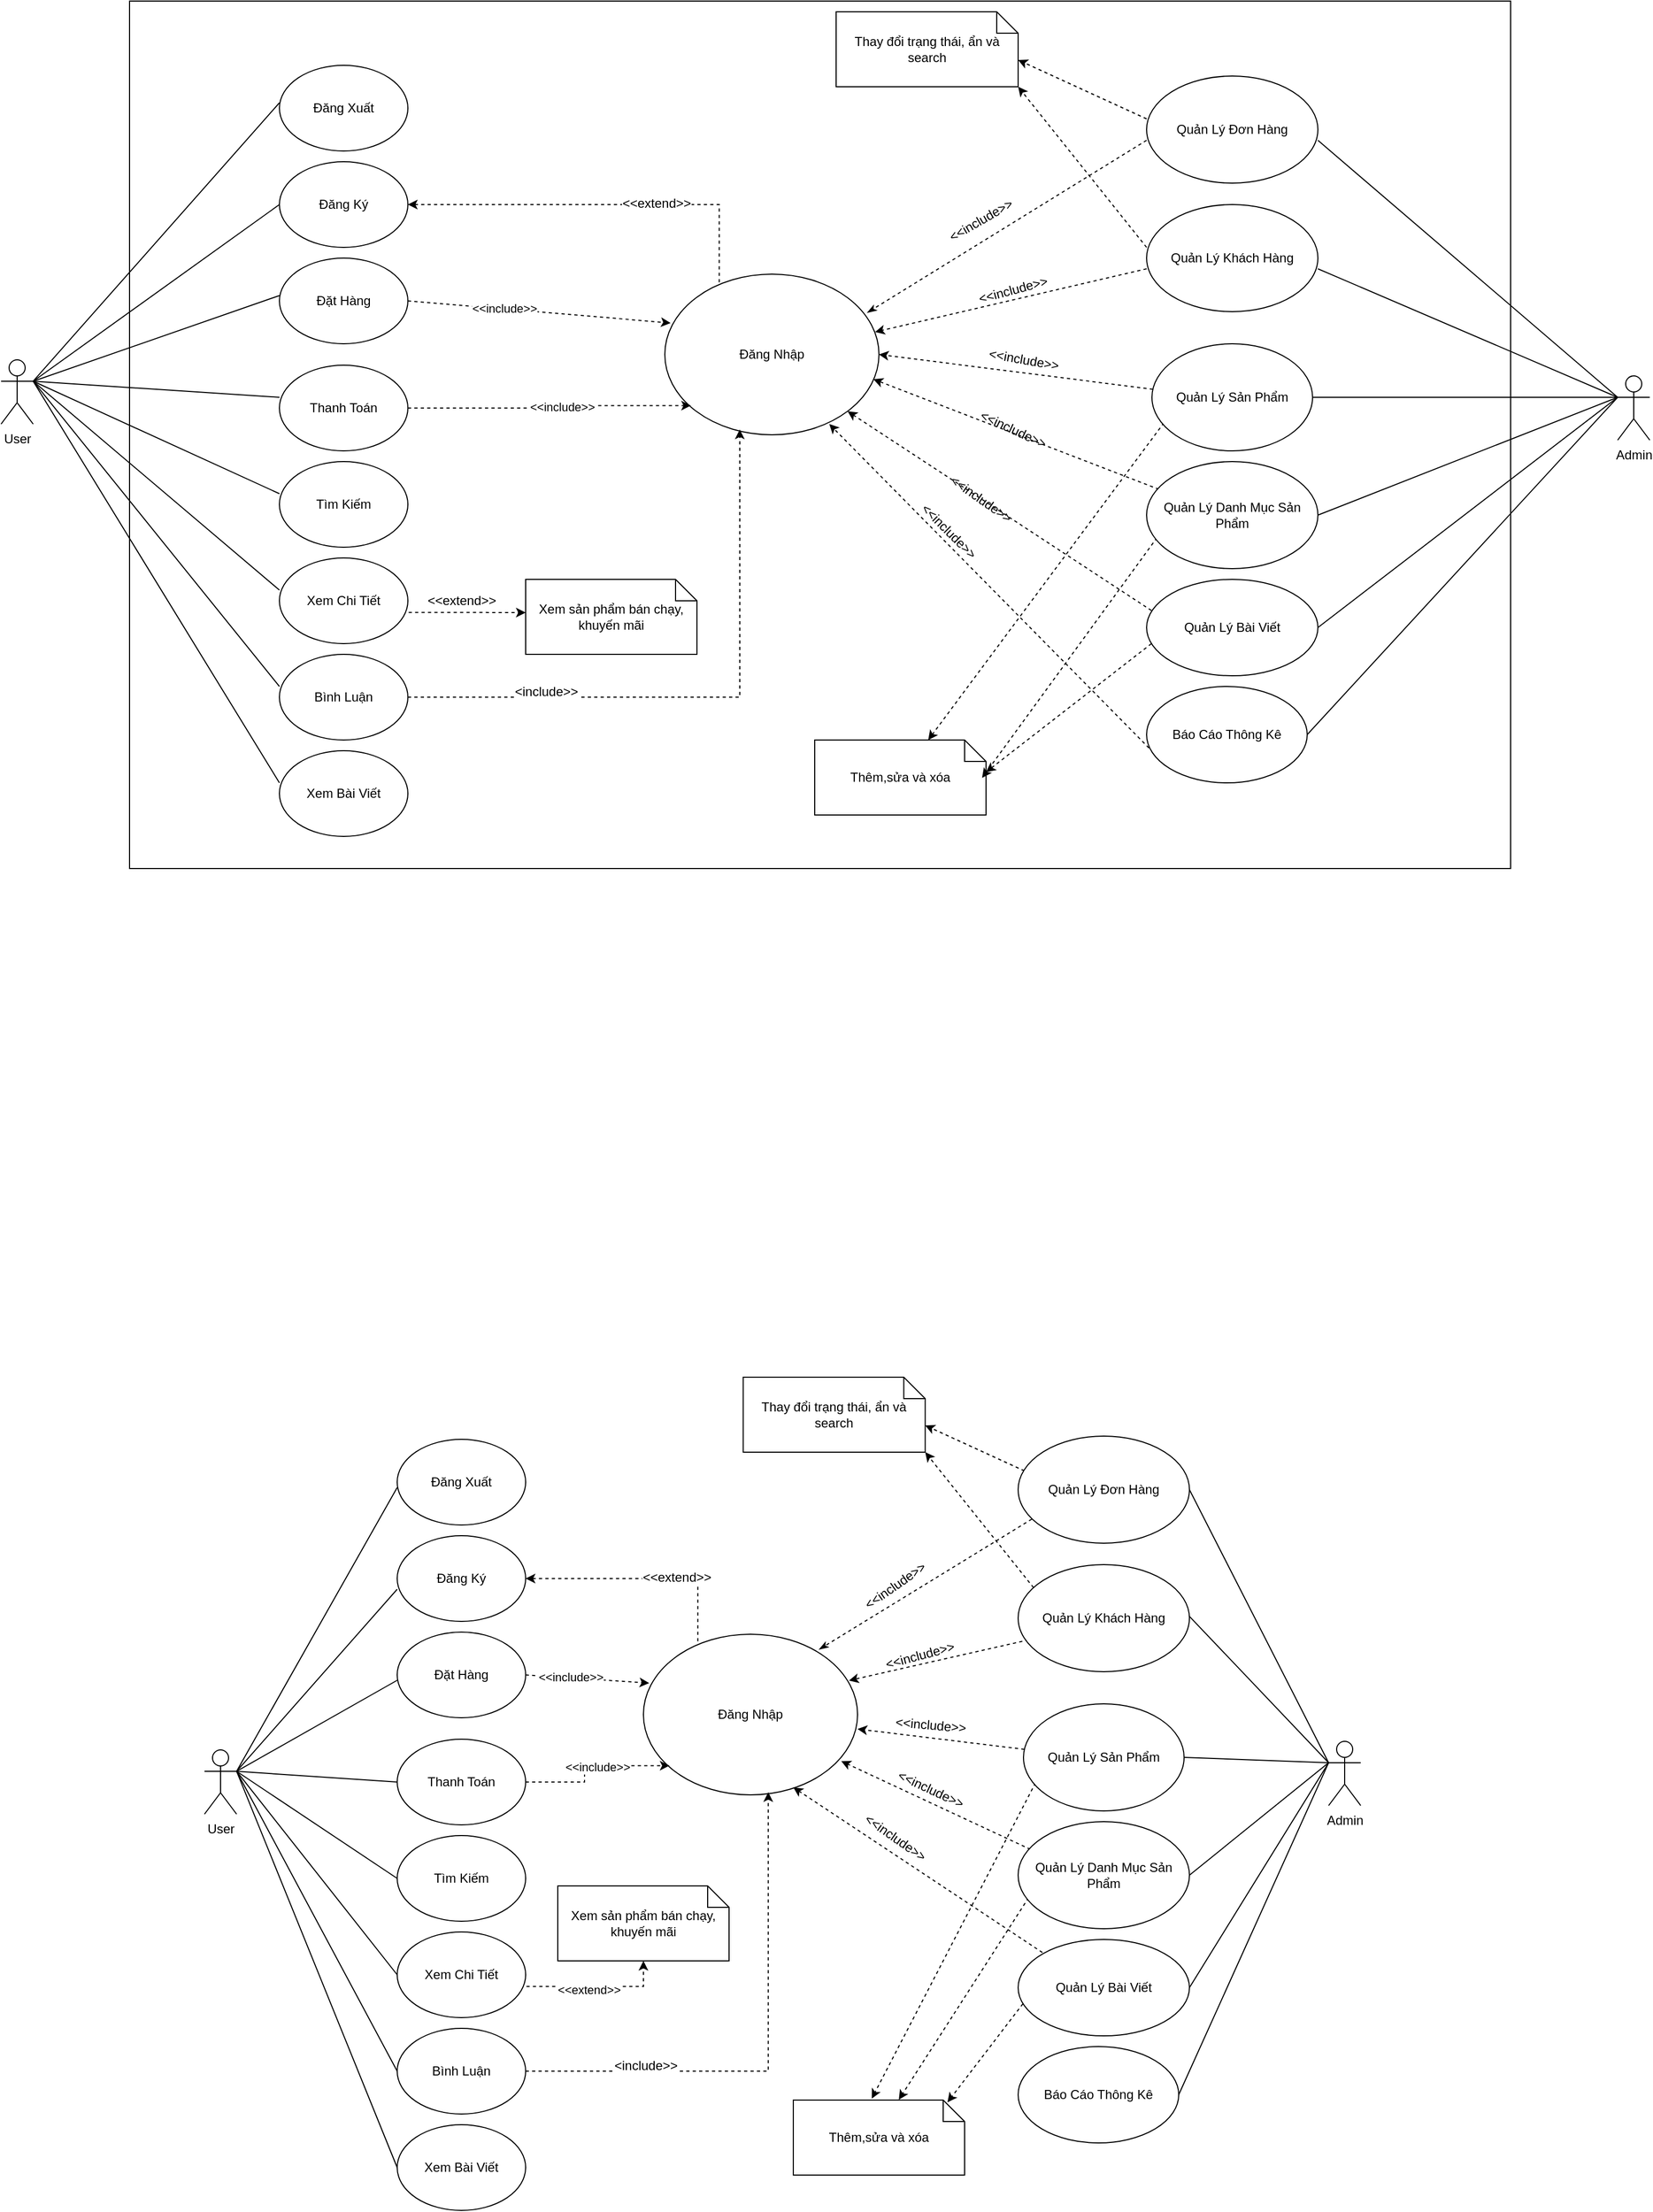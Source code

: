 <mxfile version="25.0.3">
  <diagram name="Page-1" id="x4a_CrOOiANk78A3KvGd">
    <mxGraphModel dx="740" dy="363" grid="1" gridSize="10" guides="1" tooltips="1" connect="1" arrows="1" fold="1" page="1" pageScale="1" pageWidth="3300" pageHeight="4681" math="0" shadow="0">
      <root>
        <mxCell id="0" />
        <mxCell id="1" parent="0" />
        <mxCell id="pyRZXPUVbA9_702f5Y_X-11" style="rounded=0;orthogonalLoop=1;jettySize=auto;html=1;exitX=1;exitY=0.333;exitDx=0;exitDy=0;exitPerimeter=0;fontFamily=Helvetica;fontSize=12;fontColor=default;entryX=0;entryY=0.5;entryDx=0;entryDy=0;endArrow=none;endFill=0;" parent="1" source="Nud_BQLuELYe_r3ZkEnG-1" edge="1">
          <mxGeometry relative="1" as="geometry">
            <mxPoint x="1120" y="220" as="targetPoint" />
          </mxGeometry>
        </mxCell>
        <mxCell id="pyRZXPUVbA9_702f5Y_X-12" style="rounded=0;orthogonalLoop=1;jettySize=auto;html=1;exitX=1;exitY=0.333;exitDx=0;exitDy=0;exitPerimeter=0;fontFamily=Helvetica;fontSize=12;fontColor=default;entryX=0;entryY=0.5;entryDx=0;entryDy=0;endArrow=none;endFill=0;" parent="1" source="Nud_BQLuELYe_r3ZkEnG-1" edge="1">
          <mxGeometry relative="1" as="geometry">
            <mxPoint x="1120.0" y="125" as="targetPoint" />
          </mxGeometry>
        </mxCell>
        <mxCell id="pyRZXPUVbA9_702f5Y_X-20" style="rounded=0;orthogonalLoop=1;jettySize=auto;html=1;exitX=1;exitY=0.333;exitDx=0;exitDy=0;exitPerimeter=0;fontFamily=Helvetica;fontSize=12;fontColor=default;entryX=0;entryY=0.5;entryDx=0;entryDy=0;endArrow=none;endFill=0;" parent="1" source="Nud_BQLuELYe_r3ZkEnG-1" edge="1">
          <mxGeometry relative="1" as="geometry">
            <mxPoint x="1120.0" y="670" as="targetPoint" />
          </mxGeometry>
        </mxCell>
        <mxCell id="Nud_BQLuELYe_r3ZkEnG-1" value="User" style="shape=umlActor;verticalLabelPosition=bottom;verticalAlign=top;html=1;outlineConnect=0;" parent="1" vertex="1">
          <mxGeometry x="860" y="365" width="30" height="60" as="geometry" />
        </mxCell>
        <mxCell id="OdKkpMeZ7IpjYvgaHoXA-8" style="rounded=0;orthogonalLoop=1;jettySize=auto;html=1;exitX=0;exitY=0.333;exitDx=0;exitDy=0;exitPerimeter=0;entryX=1;entryY=0.5;entryDx=0;entryDy=0;endArrow=none;endFill=0;" parent="1" source="Nud_BQLuELYe_r3ZkEnG-3" edge="1">
          <mxGeometry relative="1" as="geometry">
            <mxPoint x="2090" y="160" as="targetPoint" />
          </mxGeometry>
        </mxCell>
        <mxCell id="OdKkpMeZ7IpjYvgaHoXA-9" style="rounded=0;orthogonalLoop=1;jettySize=auto;html=1;exitX=0;exitY=0.333;exitDx=0;exitDy=0;exitPerimeter=0;entryX=1;entryY=0.5;entryDx=0;entryDy=0;endArrow=none;endFill=0;" parent="1" source="Nud_BQLuELYe_r3ZkEnG-3" edge="1">
          <mxGeometry relative="1" as="geometry">
            <mxPoint x="2090" y="280.0" as="targetPoint" />
          </mxGeometry>
        </mxCell>
        <mxCell id="OdKkpMeZ7IpjYvgaHoXA-10" style="rounded=0;orthogonalLoop=1;jettySize=auto;html=1;exitX=0;exitY=0.333;exitDx=0;exitDy=0;exitPerimeter=0;endArrow=none;endFill=0;entryX=1;entryY=0.5;entryDx=0;entryDy=0;" parent="1" source="Nud_BQLuELYe_r3ZkEnG-3" target="EuURe4UWY_9U8k-Uneeb-14" edge="1">
          <mxGeometry relative="1" as="geometry">
            <mxPoint x="2090" y="400.0" as="targetPoint" />
          </mxGeometry>
        </mxCell>
        <mxCell id="OdKkpMeZ7IpjYvgaHoXA-11" style="rounded=0;orthogonalLoop=1;jettySize=auto;html=1;entryX=1;entryY=0.5;entryDx=0;entryDy=0;endArrow=none;endFill=0;" parent="1" target="EuURe4UWY_9U8k-Uneeb-15" edge="1">
          <mxGeometry relative="1" as="geometry">
            <mxPoint x="2370" y="400" as="sourcePoint" />
            <mxPoint x="2090" y="520.0" as="targetPoint" />
          </mxGeometry>
        </mxCell>
        <mxCell id="OdKkpMeZ7IpjYvgaHoXA-12" style="rounded=0;orthogonalLoop=1;jettySize=auto;html=1;exitX=0;exitY=0.333;exitDx=0;exitDy=0;exitPerimeter=0;entryX=1;entryY=0.5;entryDx=0;entryDy=0;endArrow=none;endFill=0;" parent="1" source="Nud_BQLuELYe_r3ZkEnG-3" target="EuURe4UWY_9U8k-Uneeb-16" edge="1">
          <mxGeometry relative="1" as="geometry">
            <mxPoint x="2090" y="640" as="targetPoint" />
          </mxGeometry>
        </mxCell>
        <mxCell id="qhDxRso9LNAH2FtVtD3s-2" style="rounded=0;orthogonalLoop=1;jettySize=auto;html=1;exitX=0;exitY=0.333;exitDx=0;exitDy=0;exitPerimeter=0;entryX=1;entryY=0.5;entryDx=0;entryDy=0;endArrow=none;endFill=0;" parent="1" source="Nud_BQLuELYe_r3ZkEnG-3" target="EuURe4UWY_9U8k-Uneeb-17" edge="1">
          <mxGeometry relative="1" as="geometry">
            <mxPoint x="2090" y="760" as="targetPoint" />
          </mxGeometry>
        </mxCell>
        <mxCell id="Nud_BQLuELYe_r3ZkEnG-3" value="Admin" style="shape=umlActor;verticalLabelPosition=bottom;verticalAlign=top;html=1;outlineConnect=0;" parent="1" vertex="1">
          <mxGeometry x="2370" y="380" width="30" height="60" as="geometry" />
        </mxCell>
        <mxCell id="hHHpHos3qXQZ88BaUu0H-11" value="" style="endArrow=none;html=1;rounded=0;entryX=0;entryY=0.5;entryDx=0;entryDy=0;" parent="1" edge="1">
          <mxGeometry width="50" height="50" relative="1" as="geometry">
            <mxPoint x="890" y="385" as="sourcePoint" />
            <mxPoint x="1120" y="305" as="targetPoint" />
          </mxGeometry>
        </mxCell>
        <mxCell id="hHHpHos3qXQZ88BaUu0H-12" value="" style="endArrow=none;html=1;rounded=0;entryX=0;entryY=0.5;entryDx=0;entryDy=0;" parent="1" edge="1">
          <mxGeometry width="50" height="50" relative="1" as="geometry">
            <mxPoint x="890" y="385" as="sourcePoint" />
            <mxPoint x="1120" y="400" as="targetPoint" />
          </mxGeometry>
        </mxCell>
        <mxCell id="hHHpHos3qXQZ88BaUu0H-13" value="" style="endArrow=none;html=1;rounded=0;entryX=0;entryY=0.5;entryDx=0;entryDy=0;" parent="1" edge="1">
          <mxGeometry width="50" height="50" relative="1" as="geometry">
            <mxPoint x="890" y="385" as="sourcePoint" />
            <mxPoint x="1120.0" y="490" as="targetPoint" />
          </mxGeometry>
        </mxCell>
        <mxCell id="hHHpHos3qXQZ88BaUu0H-14" value="" style="endArrow=none;html=1;rounded=0;entryX=0;entryY=0.5;entryDx=0;entryDy=0;exitX=1;exitY=0.333;exitDx=0;exitDy=0;exitPerimeter=0;" parent="1" source="Nud_BQLuELYe_r3ZkEnG-1" edge="1">
          <mxGeometry width="50" height="50" relative="1" as="geometry">
            <mxPoint x="890" y="405" as="sourcePoint" />
            <mxPoint x="1120.0" y="580" as="targetPoint" />
          </mxGeometry>
        </mxCell>
        <mxCell id="hHHpHos3qXQZ88BaUu0H-34" value="Đăng Nhập" style="ellipse;whiteSpace=wrap;html=1;" parent="1" vertex="1">
          <mxGeometry x="1480" y="285" width="200" height="150" as="geometry" />
        </mxCell>
        <mxCell id="OdKkpMeZ7IpjYvgaHoXA-18" style="rounded=0;orthogonalLoop=1;jettySize=auto;html=1;exitX=0;exitY=0.5;exitDx=0;exitDy=0;entryX=0.945;entryY=0.24;entryDx=0;entryDy=0;dashed=1;endArrow=classicThin;endFill=1;entryPerimeter=0;" parent="1" target="hHHpHos3qXQZ88BaUu0H-34" edge="1">
          <mxGeometry relative="1" as="geometry">
            <mxPoint x="1930" y="160" as="sourcePoint" />
          </mxGeometry>
        </mxCell>
        <mxCell id="OdKkpMeZ7IpjYvgaHoXA-16" style="rounded=0;orthogonalLoop=1;jettySize=auto;html=1;exitX=0;exitY=0.25;exitDx=0;exitDy=0;dashed=1;endArrow=classic;endFill=1;entryX=1;entryY=1;entryDx=0;entryDy=0;entryPerimeter=0;" parent="1" target="OdKkpMeZ7IpjYvgaHoXA-13" edge="1">
          <mxGeometry relative="1" as="geometry">
            <mxPoint x="1750" y="110" as="targetPoint" />
            <mxPoint x="1930" y="260.0" as="sourcePoint" />
          </mxGeometry>
        </mxCell>
        <mxCell id="OdKkpMeZ7IpjYvgaHoXA-20" style="rounded=0;orthogonalLoop=1;jettySize=auto;html=1;exitX=0.006;exitY=0.425;exitDx=0;exitDy=0;endArrow=classic;endFill=1;dashed=1;entryX=1;entryY=0.5;entryDx=0;entryDy=0;exitPerimeter=0;" parent="1" source="EuURe4UWY_9U8k-Uneeb-14" target="hHHpHos3qXQZ88BaUu0H-34" edge="1">
          <mxGeometry relative="1" as="geometry">
            <mxPoint x="1930" y="400.0" as="sourcePoint" />
          </mxGeometry>
        </mxCell>
        <mxCell id="EuURe4UWY_9U8k-Uneeb-4" style="rounded=0;orthogonalLoop=1;jettySize=auto;html=1;exitX=0.075;exitY=0.737;exitDx=0;exitDy=0;dashed=1;exitPerimeter=0;" parent="1" source="EuURe4UWY_9U8k-Uneeb-14" target="OdKkpMeZ7IpjYvgaHoXA-14" edge="1">
          <mxGeometry relative="1" as="geometry">
            <mxPoint x="1930" y="440.0" as="sourcePoint" />
          </mxGeometry>
        </mxCell>
        <mxCell id="OdKkpMeZ7IpjYvgaHoXA-23" style="rounded=0;orthogonalLoop=1;jettySize=auto;html=1;exitX=0.028;exitY=0.323;exitDx=0;exitDy=0;entryX=1;entryY=1;entryDx=0;entryDy=0;dashed=1;endArrow=classic;endFill=1;exitPerimeter=0;" parent="1" source="EuURe4UWY_9U8k-Uneeb-16" target="hHHpHos3qXQZ88BaUu0H-34" edge="1">
          <mxGeometry relative="1" as="geometry">
            <mxPoint x="1930" y="620.0" as="sourcePoint" />
          </mxGeometry>
        </mxCell>
        <mxCell id="OdKkpMeZ7IpjYvgaHoXA-13" value="&lt;font style=&quot;font-size: 12px;&quot;&gt;Thay đổi trạng thái, ẩn và search&lt;/font&gt;" style="shape=note;size=20;whiteSpace=wrap;html=1;" parent="1" vertex="1">
          <mxGeometry x="1640" y="40" width="170" height="70" as="geometry" />
        </mxCell>
        <mxCell id="OdKkpMeZ7IpjYvgaHoXA-14" value="&lt;font style=&quot;font-size: 12px;&quot;&gt;Thêm,sửa và xóa&lt;/font&gt;" style="shape=note;size=20;whiteSpace=wrap;html=1;" parent="1" vertex="1">
          <mxGeometry x="1620" y="720" width="160" height="70" as="geometry" />
        </mxCell>
        <mxCell id="OdKkpMeZ7IpjYvgaHoXA-15" style="rounded=0;orthogonalLoop=1;jettySize=auto;html=1;exitX=0;exitY=0.25;exitDx=0;exitDy=0;entryX=0;entryY=0;entryDx=170;entryDy=45;entryPerimeter=0;endArrow=classic;endFill=1;dashed=1;" parent="1" target="OdKkpMeZ7IpjYvgaHoXA-13" edge="1">
          <mxGeometry relative="1" as="geometry">
            <mxPoint x="1930" y="140" as="sourcePoint" />
          </mxGeometry>
        </mxCell>
        <mxCell id="OdKkpMeZ7IpjYvgaHoXA-19" style="rounded=0;orthogonalLoop=1;jettySize=auto;html=1;exitX=0;exitY=0.5;exitDx=0;exitDy=0;entryX=0.982;entryY=0.36;entryDx=0;entryDy=0;entryPerimeter=0;endArrow=classic;endFill=1;dashed=1;" parent="1" target="hHHpHos3qXQZ88BaUu0H-34" edge="1">
          <mxGeometry relative="1" as="geometry">
            <mxPoint x="1930" y="280.0" as="sourcePoint" />
          </mxGeometry>
        </mxCell>
        <mxCell id="OdKkpMeZ7IpjYvgaHoXA-21" style="rounded=0;orthogonalLoop=1;jettySize=auto;html=1;exitX=0.028;exitY=0.667;exitDx=0;exitDy=0;endArrow=classic;endFill=1;dashed=1;exitPerimeter=0;" parent="1" source="EuURe4UWY_9U8k-Uneeb-16" edge="1">
          <mxGeometry relative="1" as="geometry">
            <mxPoint x="1780" y="750" as="targetPoint" />
            <mxPoint x="1930" y="660" as="sourcePoint" />
          </mxGeometry>
        </mxCell>
        <mxCell id="OdKkpMeZ7IpjYvgaHoXA-22" style="rounded=0;orthogonalLoop=1;jettySize=auto;html=1;exitX=0.061;exitY=0.71;exitDx=0;exitDy=0;entryX=0.977;entryY=0.506;entryDx=0;entryDy=0;entryPerimeter=0;endArrow=classic;endFill=1;dashed=1;exitPerimeter=0;" parent="1" source="EuURe4UWY_9U8k-Uneeb-15" target="OdKkpMeZ7IpjYvgaHoXA-14" edge="1">
          <mxGeometry relative="1" as="geometry">
            <mxPoint x="1930" y="540.0" as="sourcePoint" />
          </mxGeometry>
        </mxCell>
        <mxCell id="OdKkpMeZ7IpjYvgaHoXA-24" style="rounded=0;orthogonalLoop=1;jettySize=auto;html=1;exitX=0.072;exitY=0.259;exitDx=0;exitDy=0;entryX=0.974;entryY=0.654;entryDx=0;entryDy=0;entryPerimeter=0;dashed=1;endArrow=classic;endFill=1;exitPerimeter=0;" parent="1" source="EuURe4UWY_9U8k-Uneeb-15" target="hHHpHos3qXQZ88BaUu0H-34" edge="1">
          <mxGeometry relative="1" as="geometry">
            <mxPoint x="1930" y="500.0" as="sourcePoint" />
          </mxGeometry>
        </mxCell>
        <mxCell id="OdKkpMeZ7IpjYvgaHoXA-25" value="&amp;lt;&amp;lt;include&amp;gt;&amp;gt;" style="text;html=1;align=center;verticalAlign=middle;resizable=0;points=[];autosize=1;strokeColor=none;fillColor=none;rotation=-30;" parent="1" vertex="1">
          <mxGeometry x="1730" y="220" width="90" height="30" as="geometry" />
        </mxCell>
        <mxCell id="OdKkpMeZ7IpjYvgaHoXA-26" value="&amp;lt;&amp;lt;include&amp;gt;&amp;gt;" style="text;html=1;align=center;verticalAlign=middle;resizable=0;points=[];autosize=1;strokeColor=none;fillColor=none;rotation=-15;" parent="1" vertex="1">
          <mxGeometry x="1760" y="285" width="90" height="30" as="geometry" />
        </mxCell>
        <mxCell id="OdKkpMeZ7IpjYvgaHoXA-27" value="&amp;lt;&amp;lt;include&amp;gt;&amp;gt;" style="text;html=1;align=center;verticalAlign=middle;resizable=0;points=[];autosize=1;strokeColor=none;fillColor=none;rotation=10;" parent="1" vertex="1">
          <mxGeometry x="1770" y="350" width="90" height="30" as="geometry" />
        </mxCell>
        <mxCell id="OdKkpMeZ7IpjYvgaHoXA-28" value="&amp;lt;&amp;lt;include&amp;gt;&amp;gt;" style="text;html=1;align=center;verticalAlign=middle;resizable=0;points=[];autosize=1;strokeColor=none;fillColor=none;rotation=25;" parent="1" vertex="1">
          <mxGeometry x="1760" y="415" width="90" height="30" as="geometry" />
        </mxCell>
        <mxCell id="OdKkpMeZ7IpjYvgaHoXA-29" value="&amp;lt;&amp;lt;include&amp;gt;&amp;gt;" style="text;html=1;align=center;verticalAlign=middle;resizable=0;points=[];autosize=1;strokeColor=none;fillColor=none;rotation=45;" parent="1" vertex="1">
          <mxGeometry x="1700" y="510" width="90" height="30" as="geometry" />
        </mxCell>
        <mxCell id="qhDxRso9LNAH2FtVtD3s-3" style="rounded=0;orthogonalLoop=1;jettySize=auto;html=1;exitX=0.015;exitY=0.639;exitDx=0;exitDy=0;entryX=0.768;entryY=0.933;entryDx=0;entryDy=0;entryPerimeter=0;endArrow=classic;endFill=1;dashed=1;exitPerimeter=0;" parent="1" source="EuURe4UWY_9U8k-Uneeb-17" target="hHHpHos3qXQZ88BaUu0H-34" edge="1">
          <mxGeometry relative="1" as="geometry">
            <mxPoint x="1930" y="740" as="sourcePoint" />
          </mxGeometry>
        </mxCell>
        <mxCell id="qhDxRso9LNAH2FtVtD3s-4" value="&amp;lt;&amp;lt;include&amp;gt;&amp;gt;" style="text;html=1;align=center;verticalAlign=middle;resizable=0;points=[];autosize=1;strokeColor=none;fillColor=none;rotation=35;" parent="1" vertex="1">
          <mxGeometry x="1730" y="480" width="90" height="30" as="geometry" />
        </mxCell>
        <mxCell id="pyRZXPUVbA9_702f5Y_X-13" value="Xem sản phẩm bán chạy, khuyến mãi" style="shape=note;size=20;whiteSpace=wrap;html=1;" parent="1" vertex="1">
          <mxGeometry x="1350" y="570" width="160" height="70" as="geometry" />
        </mxCell>
        <mxCell id="pyRZXPUVbA9_702f5Y_X-14" style="edgeStyle=orthogonalEdgeStyle;rounded=0;orthogonalLoop=1;jettySize=auto;html=1;fontFamily=Helvetica;fontSize=12;fontColor=default;dashed=1;exitX=1.006;exitY=0.636;exitDx=0;exitDy=0;exitPerimeter=0;" parent="1" source="EuURe4UWY_9U8k-Uneeb-9" edge="1">
          <mxGeometry relative="1" as="geometry">
            <mxPoint x="1250" y="600" as="sourcePoint" />
            <mxPoint x="1350" y="601" as="targetPoint" />
          </mxGeometry>
        </mxCell>
        <mxCell id="pyRZXPUVbA9_702f5Y_X-34" value="&amp;lt;&amp;lt;extend&amp;gt;&amp;gt;" style="edgeLabel;html=1;align=center;verticalAlign=middle;resizable=0;points=[];rounded=1;shadow=0;strokeColor=default;fontFamily=Helvetica;fontSize=12;fontColor=default;fillColor=none;" parent="pyRZXPUVbA9_702f5Y_X-14" vertex="1" connectable="0">
          <mxGeometry x="-0.142" y="2" relative="1" as="geometry">
            <mxPoint x="2" y="-9" as="offset" />
          </mxGeometry>
        </mxCell>
        <mxCell id="pyRZXPUVbA9_702f5Y_X-17" style="edgeStyle=orthogonalEdgeStyle;rounded=0;orthogonalLoop=1;jettySize=auto;html=1;exitX=1;exitY=0.5;exitDx=0;exitDy=0;entryX=0.254;entryY=0.064;entryDx=0;entryDy=0;entryPerimeter=0;fontFamily=Helvetica;fontSize=12;fontColor=default;dashed=1;endArrow=none;endFill=0;startArrow=classic;startFill=1;" parent="1" source="EuURe4UWY_9U8k-Uneeb-1" target="hHHpHos3qXQZ88BaUu0H-34" edge="1">
          <mxGeometry relative="1" as="geometry">
            <mxPoint x="1010.0" y="235" as="sourcePoint" />
          </mxGeometry>
        </mxCell>
        <mxCell id="pyRZXPUVbA9_702f5Y_X-35" value="&amp;lt;&amp;lt;extend&amp;gt;&amp;gt;" style="edgeLabel;html=1;align=center;verticalAlign=middle;resizable=0;points=[];rounded=1;shadow=0;strokeColor=default;fontFamily=Helvetica;fontSize=12;fontColor=default;fillColor=none;" parent="pyRZXPUVbA9_702f5Y_X-17" vertex="1" connectable="0">
          <mxGeometry x="0.27" y="1" relative="1" as="geometry">
            <mxPoint as="offset" />
          </mxGeometry>
        </mxCell>
        <mxCell id="pyRZXPUVbA9_702f5Y_X-21" style="edgeStyle=orthogonalEdgeStyle;rounded=0;orthogonalLoop=1;jettySize=auto;html=1;exitX=1;exitY=0.5;exitDx=0;exitDy=0;entryX=0.35;entryY=0.967;entryDx=0;entryDy=0;entryPerimeter=0;fontFamily=Helvetica;fontSize=12;fontColor=default;dashed=1;" parent="1" source="EuURe4UWY_9U8k-Uneeb-10" target="hHHpHos3qXQZ88BaUu0H-34" edge="1">
          <mxGeometry relative="1" as="geometry">
            <mxPoint x="1010.0" y="780" as="sourcePoint" />
          </mxGeometry>
        </mxCell>
        <mxCell id="pyRZXPUVbA9_702f5Y_X-32" value="&amp;lt;include&amp;gt;&amp;gt;" style="edgeLabel;html=1;align=center;verticalAlign=middle;resizable=0;points=[];rounded=1;shadow=0;strokeColor=default;fontFamily=Helvetica;fontSize=12;fontColor=default;fillColor=none;" parent="pyRZXPUVbA9_702f5Y_X-21" vertex="1" connectable="0">
          <mxGeometry x="-0.541" y="5" relative="1" as="geometry">
            <mxPoint as="offset" />
          </mxGeometry>
        </mxCell>
        <mxCell id="pyRZXPUVbA9_702f5Y_X-24" style="rounded=0;orthogonalLoop=1;jettySize=auto;html=1;exitX=0;exitY=0.5;exitDx=0;exitDy=0;fontFamily=Helvetica;fontSize=12;fontColor=default;entryX=1;entryY=0.333;entryDx=0;entryDy=0;entryPerimeter=0;endArrow=none;endFill=0;" parent="1" target="Nud_BQLuELYe_r3ZkEnG-1" edge="1">
          <mxGeometry relative="1" as="geometry">
            <mxPoint x="850" y="450" as="targetPoint" />
            <mxPoint x="1120.0" y="760" as="sourcePoint" />
          </mxGeometry>
        </mxCell>
        <mxCell id="EuURe4UWY_9U8k-Uneeb-1" value="Đăng Ký" style="ellipse;whiteSpace=wrap;html=1;" parent="1" vertex="1">
          <mxGeometry x="1120" y="180" width="120" height="80" as="geometry" />
        </mxCell>
        <mxCell id="EuURe4UWY_9U8k-Uneeb-2" value="Đăng Xuất" style="ellipse;whiteSpace=wrap;html=1;" parent="1" vertex="1">
          <mxGeometry x="1120" y="90" width="120" height="80" as="geometry" />
        </mxCell>
        <mxCell id="EuURe4UWY_9U8k-Uneeb-3" value="Đặt Hàng" style="ellipse;whiteSpace=wrap;html=1;" parent="1" vertex="1">
          <mxGeometry x="1120" y="270" width="120" height="80" as="geometry" />
        </mxCell>
        <mxCell id="EuURe4UWY_9U8k-Uneeb-6" style="edgeStyle=orthogonalEdgeStyle;rounded=0;orthogonalLoop=1;jettySize=auto;html=1;exitX=1;exitY=0.5;exitDx=0;exitDy=0;entryX=0.122;entryY=0.818;entryDx=0;entryDy=0;dashed=1;entryPerimeter=0;" parent="1" source="EuURe4UWY_9U8k-Uneeb-5" target="hHHpHos3qXQZ88BaUu0H-34" edge="1">
          <mxGeometry relative="1" as="geometry" />
        </mxCell>
        <mxCell id="EuURe4UWY_9U8k-Uneeb-7" value="&amp;lt;&amp;lt;include&amp;gt;&amp;gt;" style="edgeLabel;html=1;align=center;verticalAlign=middle;resizable=0;points=[];" parent="EuURe4UWY_9U8k-Uneeb-6" vertex="1" connectable="0">
          <mxGeometry x="0.098" y="-1" relative="1" as="geometry">
            <mxPoint as="offset" />
          </mxGeometry>
        </mxCell>
        <mxCell id="EuURe4UWY_9U8k-Uneeb-5" value="Thanh Toán" style="ellipse;whiteSpace=wrap;html=1;" parent="1" vertex="1">
          <mxGeometry x="1120" y="370" width="120" height="80" as="geometry" />
        </mxCell>
        <mxCell id="EuURe4UWY_9U8k-Uneeb-8" value="Tìm Kiếm" style="ellipse;whiteSpace=wrap;html=1;" parent="1" vertex="1">
          <mxGeometry x="1120" y="460" width="120" height="80" as="geometry" />
        </mxCell>
        <mxCell id="EuURe4UWY_9U8k-Uneeb-9" value="Xem Chi Tiết" style="ellipse;whiteSpace=wrap;html=1;" parent="1" vertex="1">
          <mxGeometry x="1120" y="550" width="120" height="80" as="geometry" />
        </mxCell>
        <mxCell id="EuURe4UWY_9U8k-Uneeb-10" value="Bình Luận" style="ellipse;whiteSpace=wrap;html=1;" parent="1" vertex="1">
          <mxGeometry x="1120" y="640" width="120" height="80" as="geometry" />
        </mxCell>
        <mxCell id="EuURe4UWY_9U8k-Uneeb-11" value="Xem Bài Viết" style="ellipse;whiteSpace=wrap;html=1;" parent="1" vertex="1">
          <mxGeometry x="1120" y="730" width="120" height="80" as="geometry" />
        </mxCell>
        <mxCell id="EuURe4UWY_9U8k-Uneeb-12" value="Quản Lý Đơn Hàng" style="ellipse;whiteSpace=wrap;html=1;" parent="1" vertex="1">
          <mxGeometry x="1930" y="100" width="160" height="100" as="geometry" />
        </mxCell>
        <mxCell id="EuURe4UWY_9U8k-Uneeb-13" value="Quản Lý Khách Hàng" style="ellipse;whiteSpace=wrap;html=1;" parent="1" vertex="1">
          <mxGeometry x="1930" y="220" width="160" height="100" as="geometry" />
        </mxCell>
        <mxCell id="EuURe4UWY_9U8k-Uneeb-14" value="Quản Lý Sản Phẩm" style="ellipse;whiteSpace=wrap;html=1;" parent="1" vertex="1">
          <mxGeometry x="1935" y="350" width="150" height="100" as="geometry" />
        </mxCell>
        <mxCell id="EuURe4UWY_9U8k-Uneeb-15" value="Quản Lý Danh Mục Sản Phẩm" style="ellipse;whiteSpace=wrap;html=1;" parent="1" vertex="1">
          <mxGeometry x="1930" y="460" width="160" height="100" as="geometry" />
        </mxCell>
        <mxCell id="EuURe4UWY_9U8k-Uneeb-16" value="Quản Lý Bài Viết" style="ellipse;whiteSpace=wrap;html=1;" parent="1" vertex="1">
          <mxGeometry x="1930" y="570" width="160" height="90" as="geometry" />
        </mxCell>
        <mxCell id="EuURe4UWY_9U8k-Uneeb-17" value="Báo Cáo Thông Kê" style="ellipse;whiteSpace=wrap;html=1;" parent="1" vertex="1">
          <mxGeometry x="1930" y="670" width="150" height="90" as="geometry" />
        </mxCell>
        <mxCell id="uTmI_kCCE4DWSWWAX9hR-1" style="rounded=0;orthogonalLoop=1;jettySize=auto;html=1;exitX=1;exitY=0.5;exitDx=0;exitDy=0;entryX=0.027;entryY=0.304;entryDx=0;entryDy=0;entryPerimeter=0;dashed=1;" parent="1" source="EuURe4UWY_9U8k-Uneeb-3" target="hHHpHos3qXQZ88BaUu0H-34" edge="1">
          <mxGeometry relative="1" as="geometry" />
        </mxCell>
        <mxCell id="uTmI_kCCE4DWSWWAX9hR-2" value="&amp;lt;&amp;lt;include&amp;gt;&amp;gt;" style="edgeLabel;html=1;align=center;verticalAlign=middle;resizable=0;points=[];" parent="uTmI_kCCE4DWSWWAX9hR-1" vertex="1" connectable="0">
          <mxGeometry x="-0.27" y="1" relative="1" as="geometry">
            <mxPoint as="offset" />
          </mxGeometry>
        </mxCell>
        <mxCell id="rY7MfT4niu6-G_6UT-ae-1" value="" style="rounded=0;whiteSpace=wrap;html=1;fillColor=none;" parent="1" vertex="1">
          <mxGeometry x="980" y="30" width="1290" height="810" as="geometry" />
        </mxCell>
        <mxCell id="iKFPu-Q9ZNN0z63ZlJCo-1" style="rounded=0;orthogonalLoop=1;jettySize=auto;html=1;exitX=1;exitY=0.333;exitDx=0;exitDy=0;exitPerimeter=0;fontFamily=Helvetica;fontSize=12;fontColor=default;entryX=0;entryY=0.5;entryDx=0;entryDy=0;endArrow=none;endFill=0;" parent="1" source="iKFPu-Q9ZNN0z63ZlJCo-4" edge="1">
          <mxGeometry relative="1" as="geometry">
            <mxPoint x="1230" y="1513" as="targetPoint" />
          </mxGeometry>
        </mxCell>
        <mxCell id="iKFPu-Q9ZNN0z63ZlJCo-2" style="rounded=0;orthogonalLoop=1;jettySize=auto;html=1;exitX=1;exitY=0.333;exitDx=0;exitDy=0;exitPerimeter=0;fontFamily=Helvetica;fontSize=12;fontColor=default;entryX=0;entryY=0.5;entryDx=0;entryDy=0;endArrow=none;endFill=0;" parent="1" source="iKFPu-Q9ZNN0z63ZlJCo-4" edge="1">
          <mxGeometry relative="1" as="geometry">
            <mxPoint x="1230.0" y="1418" as="targetPoint" />
          </mxGeometry>
        </mxCell>
        <mxCell id="iKFPu-Q9ZNN0z63ZlJCo-3" style="rounded=0;orthogonalLoop=1;jettySize=auto;html=1;exitX=1;exitY=0.333;exitDx=0;exitDy=0;exitPerimeter=0;fontFamily=Helvetica;fontSize=12;fontColor=default;entryX=0;entryY=0.5;entryDx=0;entryDy=0;endArrow=none;endFill=0;" parent="1" source="iKFPu-Q9ZNN0z63ZlJCo-4" edge="1">
          <mxGeometry relative="1" as="geometry">
            <mxPoint x="1230.0" y="1963" as="targetPoint" />
          </mxGeometry>
        </mxCell>
        <mxCell id="iKFPu-Q9ZNN0z63ZlJCo-4" value="User" style="shape=umlActor;verticalLabelPosition=bottom;verticalAlign=top;html=1;outlineConnect=0;" parent="1" vertex="1">
          <mxGeometry x="1050" y="1663" width="30" height="60" as="geometry" />
        </mxCell>
        <mxCell id="iKFPu-Q9ZNN0z63ZlJCo-5" style="rounded=0;orthogonalLoop=1;jettySize=auto;html=1;exitX=0;exitY=0.333;exitDx=0;exitDy=0;exitPerimeter=0;entryX=1;entryY=0.5;entryDx=0;entryDy=0;endArrow=none;endFill=0;" parent="1" source="iKFPu-Q9ZNN0z63ZlJCo-11" target="iKFPu-Q9ZNN0z63ZlJCo-54" edge="1">
          <mxGeometry relative="1" as="geometry">
            <mxPoint x="2070" y="1430" as="targetPoint" />
          </mxGeometry>
        </mxCell>
        <mxCell id="iKFPu-Q9ZNN0z63ZlJCo-6" style="rounded=0;orthogonalLoop=1;jettySize=auto;html=1;exitX=0;exitY=0.333;exitDx=0;exitDy=0;exitPerimeter=0;entryX=0.985;entryY=0.458;entryDx=0;entryDy=0;endArrow=none;endFill=0;entryPerimeter=0;" parent="1" source="iKFPu-Q9ZNN0z63ZlJCo-11" target="iKFPu-Q9ZNN0z63ZlJCo-55" edge="1">
          <mxGeometry relative="1" as="geometry">
            <mxPoint x="2070" y="1550" as="targetPoint" />
          </mxGeometry>
        </mxCell>
        <mxCell id="iKFPu-Q9ZNN0z63ZlJCo-7" style="rounded=0;orthogonalLoop=1;jettySize=auto;html=1;exitX=0;exitY=0.333;exitDx=0;exitDy=0;exitPerimeter=0;endArrow=none;endFill=0;entryX=1;entryY=0.5;entryDx=0;entryDy=0;" parent="1" source="iKFPu-Q9ZNN0z63ZlJCo-11" target="iKFPu-Q9ZNN0z63ZlJCo-56" edge="1">
          <mxGeometry relative="1" as="geometry">
            <mxPoint x="2070" y="1670" as="targetPoint" />
          </mxGeometry>
        </mxCell>
        <mxCell id="iKFPu-Q9ZNN0z63ZlJCo-8" style="rounded=0;orthogonalLoop=1;jettySize=auto;html=1;entryX=1;entryY=0.5;entryDx=0;entryDy=0;endArrow=none;endFill=0;exitX=0;exitY=0.333;exitDx=0;exitDy=0;exitPerimeter=0;" parent="1" source="iKFPu-Q9ZNN0z63ZlJCo-11" target="iKFPu-Q9ZNN0z63ZlJCo-57" edge="1">
          <mxGeometry relative="1" as="geometry">
            <mxPoint x="2350" y="1670" as="sourcePoint" />
            <mxPoint x="2070" y="1790" as="targetPoint" />
          </mxGeometry>
        </mxCell>
        <mxCell id="iKFPu-Q9ZNN0z63ZlJCo-9" style="rounded=0;orthogonalLoop=1;jettySize=auto;html=1;exitX=0;exitY=0.333;exitDx=0;exitDy=0;exitPerimeter=0;entryX=1;entryY=0.5;entryDx=0;entryDy=0;endArrow=none;endFill=0;" parent="1" source="iKFPu-Q9ZNN0z63ZlJCo-11" target="iKFPu-Q9ZNN0z63ZlJCo-58" edge="1">
          <mxGeometry relative="1" as="geometry">
            <mxPoint x="2070" y="1910" as="targetPoint" />
          </mxGeometry>
        </mxCell>
        <mxCell id="iKFPu-Q9ZNN0z63ZlJCo-10" style="rounded=0;orthogonalLoop=1;jettySize=auto;html=1;exitX=0;exitY=0.333;exitDx=0;exitDy=0;exitPerimeter=0;entryX=1;entryY=0.5;entryDx=0;entryDy=0;endArrow=none;endFill=0;" parent="1" source="iKFPu-Q9ZNN0z63ZlJCo-11" target="iKFPu-Q9ZNN0z63ZlJCo-59" edge="1">
          <mxGeometry relative="1" as="geometry">
            <mxPoint x="2070" y="2030" as="targetPoint" />
          </mxGeometry>
        </mxCell>
        <mxCell id="iKFPu-Q9ZNN0z63ZlJCo-12" value="" style="endArrow=none;html=1;rounded=0;entryX=0;entryY=0.5;entryDx=0;entryDy=0;" parent="1" edge="1">
          <mxGeometry width="50" height="50" relative="1" as="geometry">
            <mxPoint x="1080" y="1683" as="sourcePoint" />
            <mxPoint x="1230" y="1598" as="targetPoint" />
          </mxGeometry>
        </mxCell>
        <mxCell id="iKFPu-Q9ZNN0z63ZlJCo-13" value="" style="endArrow=none;html=1;rounded=0;entryX=0;entryY=0.5;entryDx=0;entryDy=0;" parent="1" edge="1">
          <mxGeometry width="50" height="50" relative="1" as="geometry">
            <mxPoint x="1080" y="1683" as="sourcePoint" />
            <mxPoint x="1230" y="1693" as="targetPoint" />
          </mxGeometry>
        </mxCell>
        <mxCell id="iKFPu-Q9ZNN0z63ZlJCo-14" value="" style="endArrow=none;html=1;rounded=0;entryX=0;entryY=0.5;entryDx=0;entryDy=0;" parent="1" edge="1">
          <mxGeometry width="50" height="50" relative="1" as="geometry">
            <mxPoint x="1080" y="1683" as="sourcePoint" />
            <mxPoint x="1230.0" y="1783" as="targetPoint" />
          </mxGeometry>
        </mxCell>
        <mxCell id="iKFPu-Q9ZNN0z63ZlJCo-15" value="" style="endArrow=none;html=1;rounded=0;entryX=0;entryY=0.5;entryDx=0;entryDy=0;exitX=1;exitY=0.333;exitDx=0;exitDy=0;exitPerimeter=0;" parent="1" source="iKFPu-Q9ZNN0z63ZlJCo-4" edge="1">
          <mxGeometry width="50" height="50" relative="1" as="geometry">
            <mxPoint x="1000" y="1698" as="sourcePoint" />
            <mxPoint x="1230.0" y="1873" as="targetPoint" />
          </mxGeometry>
        </mxCell>
        <mxCell id="iKFPu-Q9ZNN0z63ZlJCo-16" value="Đăng Nhập" style="ellipse;whiteSpace=wrap;html=1;" parent="1" vertex="1">
          <mxGeometry x="1460" y="1555" width="200" height="150" as="geometry" />
        </mxCell>
        <mxCell id="iKFPu-Q9ZNN0z63ZlJCo-17" style="rounded=0;orthogonalLoop=1;jettySize=auto;html=1;exitX=0;exitY=0.5;exitDx=0;exitDy=0;entryX=0.82;entryY=0.095;entryDx=0;entryDy=0;dashed=1;endArrow=classicThin;endFill=1;entryPerimeter=0;" parent="1" target="iKFPu-Q9ZNN0z63ZlJCo-16" edge="1">
          <mxGeometry relative="1" as="geometry">
            <mxPoint x="1843.2" y="1435" as="sourcePoint" />
            <mxPoint x="1582.2" y="1596" as="targetPoint" />
          </mxGeometry>
        </mxCell>
        <mxCell id="iKFPu-Q9ZNN0z63ZlJCo-18" style="rounded=0;orthogonalLoop=1;jettySize=auto;html=1;exitX=0;exitY=0.25;exitDx=0;exitDy=0;dashed=1;endArrow=classic;endFill=1;entryX=1;entryY=1;entryDx=0;entryDy=0;entryPerimeter=0;" parent="1" target="iKFPu-Q9ZNN0z63ZlJCo-22" edge="1">
          <mxGeometry relative="1" as="geometry">
            <mxPoint x="1663.2" y="1385" as="targetPoint" />
            <mxPoint x="1843.2" y="1535" as="sourcePoint" />
          </mxGeometry>
        </mxCell>
        <mxCell id="iKFPu-Q9ZNN0z63ZlJCo-19" style="rounded=0;orthogonalLoop=1;jettySize=auto;html=1;exitX=0.006;exitY=0.425;exitDx=0;exitDy=0;endArrow=classic;endFill=1;dashed=1;entryX=1;entryY=0.59;entryDx=0;entryDy=0;exitPerimeter=0;entryPerimeter=0;" parent="1" source="iKFPu-Q9ZNN0z63ZlJCo-56" target="iKFPu-Q9ZNN0z63ZlJCo-16" edge="1">
          <mxGeometry relative="1" as="geometry">
            <mxPoint x="1843.2" y="1675" as="sourcePoint" />
            <mxPoint x="1593.2" y="1635" as="targetPoint" />
          </mxGeometry>
        </mxCell>
        <mxCell id="iKFPu-Q9ZNN0z63ZlJCo-20" style="rounded=0;orthogonalLoop=1;jettySize=auto;html=1;exitX=0.075;exitY=0.737;exitDx=0;exitDy=0;dashed=1;exitPerimeter=0;entryX=0.458;entryY=-0.02;entryDx=0;entryDy=0;entryPerimeter=0;" parent="1" source="iKFPu-Q9ZNN0z63ZlJCo-56" target="iKFPu-Q9ZNN0z63ZlJCo-23" edge="1">
          <mxGeometry relative="1" as="geometry">
            <mxPoint x="1843.2" y="1715" as="sourcePoint" />
            <mxPoint x="1639.215" y="1995" as="targetPoint" />
          </mxGeometry>
        </mxCell>
        <mxCell id="iKFPu-Q9ZNN0z63ZlJCo-21" style="rounded=0;orthogonalLoop=1;jettySize=auto;html=1;exitX=0.028;exitY=0.323;exitDx=0;exitDy=0;dashed=1;endArrow=classic;endFill=1;exitPerimeter=0;" parent="1" edge="1">
          <mxGeometry relative="1" as="geometry">
            <mxPoint x="1877.68" y="1882.04" as="sourcePoint" />
            <mxPoint x="1600" y="1697.97" as="targetPoint" />
          </mxGeometry>
        </mxCell>
        <mxCell id="iKFPu-Q9ZNN0z63ZlJCo-22" value="&lt;font style=&quot;font-size: 12px;&quot;&gt;Thay đổi trạng thái, ẩn và search&lt;/font&gt;" style="shape=note;size=20;whiteSpace=wrap;html=1;" parent="1" vertex="1">
          <mxGeometry x="1553.2" y="1315" width="170" height="70" as="geometry" />
        </mxCell>
        <mxCell id="iKFPu-Q9ZNN0z63ZlJCo-23" value="&lt;font style=&quot;font-size: 12px;&quot;&gt;Thêm,sửa và xóa&lt;/font&gt;" style="shape=note;size=20;whiteSpace=wrap;html=1;" parent="1" vertex="1">
          <mxGeometry x="1600" y="1990" width="160" height="70" as="geometry" />
        </mxCell>
        <mxCell id="iKFPu-Q9ZNN0z63ZlJCo-24" style="rounded=0;orthogonalLoop=1;jettySize=auto;html=1;exitX=0;exitY=0.25;exitDx=0;exitDy=0;entryX=0;entryY=0;entryDx=170;entryDy=45;entryPerimeter=0;endArrow=classic;endFill=1;dashed=1;" parent="1" target="iKFPu-Q9ZNN0z63ZlJCo-22" edge="1">
          <mxGeometry relative="1" as="geometry">
            <mxPoint x="1843.2" y="1415" as="sourcePoint" />
          </mxGeometry>
        </mxCell>
        <mxCell id="iKFPu-Q9ZNN0z63ZlJCo-25" style="rounded=0;orthogonalLoop=1;jettySize=auto;html=1;exitX=0;exitY=0.5;exitDx=0;exitDy=0;entryX=0.96;entryY=0.288;entryDx=0;entryDy=0;entryPerimeter=0;endArrow=classic;endFill=1;dashed=1;" parent="1" target="iKFPu-Q9ZNN0z63ZlJCo-16" edge="1">
          <mxGeometry relative="1" as="geometry">
            <mxPoint x="1843.2" y="1555" as="sourcePoint" />
            <mxPoint x="1589.6" y="1614" as="targetPoint" />
          </mxGeometry>
        </mxCell>
        <mxCell id="iKFPu-Q9ZNN0z63ZlJCo-26" style="rounded=0;orthogonalLoop=1;jettySize=auto;html=1;exitX=0.028;exitY=0.667;exitDx=0;exitDy=0;endArrow=classic;endFill=1;dashed=1;exitPerimeter=0;entryX=0.9;entryY=0.03;entryDx=0;entryDy=0;entryPerimeter=0;" parent="1" source="iKFPu-Q9ZNN0z63ZlJCo-58" target="iKFPu-Q9ZNN0z63ZlJCo-23" edge="1">
          <mxGeometry relative="1" as="geometry">
            <mxPoint x="1693.2" y="2025" as="targetPoint" />
            <mxPoint x="1843.2" y="1935" as="sourcePoint" />
          </mxGeometry>
        </mxCell>
        <mxCell id="iKFPu-Q9ZNN0z63ZlJCo-27" style="rounded=0;orthogonalLoop=1;jettySize=auto;html=1;exitX=0.061;exitY=0.71;exitDx=0;exitDy=0;entryX=0.616;entryY=-0.005;entryDx=0;entryDy=0;entryPerimeter=0;endArrow=classic;endFill=1;dashed=1;exitPerimeter=0;" parent="1" source="iKFPu-Q9ZNN0z63ZlJCo-57" target="iKFPu-Q9ZNN0z63ZlJCo-23" edge="1">
          <mxGeometry relative="1" as="geometry">
            <mxPoint x="1843.2" y="1815" as="sourcePoint" />
            <mxPoint x="1673.2" y="1995" as="targetPoint" />
          </mxGeometry>
        </mxCell>
        <mxCell id="iKFPu-Q9ZNN0z63ZlJCo-28" style="rounded=0;orthogonalLoop=1;jettySize=auto;html=1;exitX=0.072;exitY=0.259;exitDx=0;exitDy=0;entryX=0.924;entryY=0.79;entryDx=0;entryDy=0;entryPerimeter=0;dashed=1;endArrow=classic;endFill=1;exitPerimeter=0;" parent="1" source="iKFPu-Q9ZNN0z63ZlJCo-57" target="iKFPu-Q9ZNN0z63ZlJCo-16" edge="1">
          <mxGeometry relative="1" as="geometry">
            <mxPoint x="1843.2" y="1775" as="sourcePoint" />
            <mxPoint x="1588.0" y="1658.1" as="targetPoint" />
          </mxGeometry>
        </mxCell>
        <mxCell id="iKFPu-Q9ZNN0z63ZlJCo-29" value="&amp;lt;&amp;lt;include&amp;gt;&amp;gt;" style="text;html=1;align=center;verticalAlign=middle;resizable=0;points=[];autosize=1;strokeColor=none;fillColor=none;rotation=-35;" parent="1" vertex="1">
          <mxGeometry x="1650" y="1495" width="90" height="30" as="geometry" />
        </mxCell>
        <mxCell id="iKFPu-Q9ZNN0z63ZlJCo-30" value="&amp;lt;&amp;lt;include&amp;gt;&amp;gt;" style="text;html=1;align=center;verticalAlign=middle;resizable=0;points=[];autosize=1;strokeColor=none;fillColor=none;rotation=-15;" parent="1" vertex="1">
          <mxGeometry x="1673.2" y="1560" width="90" height="30" as="geometry" />
        </mxCell>
        <mxCell id="iKFPu-Q9ZNN0z63ZlJCo-31" value="&amp;lt;&amp;lt;include&amp;gt;&amp;gt;" style="text;html=1;align=center;verticalAlign=middle;resizable=0;points=[];autosize=1;strokeColor=none;fillColor=none;rotation=5;" parent="1" vertex="1">
          <mxGeometry x="1683.2" y="1625" width="90" height="30" as="geometry" />
        </mxCell>
        <mxCell id="iKFPu-Q9ZNN0z63ZlJCo-32" value="&amp;lt;&amp;lt;include&amp;gt;&amp;gt;" style="text;html=1;align=center;verticalAlign=middle;resizable=0;points=[];autosize=1;strokeColor=none;fillColor=none;rotation=25;" parent="1" vertex="1">
          <mxGeometry x="1683.2" y="1685" width="90" height="30" as="geometry" />
        </mxCell>
        <mxCell id="iKFPu-Q9ZNN0z63ZlJCo-35" value="&amp;lt;&amp;lt;include&amp;gt;&amp;gt;" style="text;html=1;align=center;verticalAlign=middle;resizable=0;points=[];autosize=1;strokeColor=none;fillColor=none;rotation=35;" parent="1" vertex="1">
          <mxGeometry x="1650" y="1730" width="90" height="30" as="geometry" />
        </mxCell>
        <mxCell id="iKFPu-Q9ZNN0z63ZlJCo-36" value="Xem sản phẩm bán chạy, khuyến mãi" style="shape=note;size=20;whiteSpace=wrap;html=1;" parent="1" vertex="1">
          <mxGeometry x="1380" y="1790" width="160" height="70" as="geometry" />
        </mxCell>
        <mxCell id="iKFPu-Q9ZNN0z63ZlJCo-37" style="edgeStyle=orthogonalEdgeStyle;rounded=0;orthogonalLoop=1;jettySize=auto;html=1;fontFamily=Helvetica;fontSize=12;fontColor=default;dashed=1;exitX=1.006;exitY=0.636;exitDx=0;exitDy=0;exitPerimeter=0;entryX=0.5;entryY=1;entryDx=0;entryDy=0;entryPerimeter=0;" parent="1" source="iKFPu-Q9ZNN0z63ZlJCo-51" edge="1" target="iKFPu-Q9ZNN0z63ZlJCo-36">
          <mxGeometry relative="1" as="geometry">
            <mxPoint x="1360" y="1890" as="sourcePoint" />
            <mxPoint x="1460" y="1891" as="targetPoint" />
            <Array as="points">
              <mxPoint x="1460" y="1884" />
            </Array>
          </mxGeometry>
        </mxCell>
        <mxCell id="I4UGbsK50NX9osVfM_NF-2" value="&amp;lt;&amp;lt;extend&amp;gt;&amp;gt;" style="edgeLabel;html=1;align=center;verticalAlign=middle;resizable=0;points=[];" vertex="1" connectable="0" parent="iKFPu-Q9ZNN0z63ZlJCo-37">
          <mxGeometry x="-0.12" y="-3" relative="1" as="geometry">
            <mxPoint as="offset" />
          </mxGeometry>
        </mxCell>
        <mxCell id="iKFPu-Q9ZNN0z63ZlJCo-39" style="edgeStyle=orthogonalEdgeStyle;rounded=0;orthogonalLoop=1;jettySize=auto;html=1;exitX=1;exitY=0.5;exitDx=0;exitDy=0;entryX=0.254;entryY=0.064;entryDx=0;entryDy=0;entryPerimeter=0;fontFamily=Helvetica;fontSize=12;fontColor=default;dashed=1;endArrow=none;endFill=0;startArrow=classic;startFill=1;" parent="1" source="iKFPu-Q9ZNN0z63ZlJCo-44" target="iKFPu-Q9ZNN0z63ZlJCo-16" edge="1">
          <mxGeometry relative="1" as="geometry">
            <mxPoint x="990.0" y="1505" as="sourcePoint" />
          </mxGeometry>
        </mxCell>
        <mxCell id="iKFPu-Q9ZNN0z63ZlJCo-40" value="&amp;lt;&amp;lt;extend&amp;gt;&amp;gt;" style="edgeLabel;html=1;align=center;verticalAlign=middle;resizable=0;points=[];rounded=1;shadow=0;strokeColor=default;fontFamily=Helvetica;fontSize=12;fontColor=default;fillColor=none;" parent="iKFPu-Q9ZNN0z63ZlJCo-39" vertex="1" connectable="0">
          <mxGeometry x="0.27" y="1" relative="1" as="geometry">
            <mxPoint as="offset" />
          </mxGeometry>
        </mxCell>
        <mxCell id="iKFPu-Q9ZNN0z63ZlJCo-41" style="edgeStyle=orthogonalEdgeStyle;rounded=0;orthogonalLoop=1;jettySize=auto;html=1;exitX=1;exitY=0.5;exitDx=0;exitDy=0;entryX=0.583;entryY=0.983;entryDx=0;entryDy=0;entryPerimeter=0;fontFamily=Helvetica;fontSize=12;fontColor=default;dashed=1;" parent="1" source="iKFPu-Q9ZNN0z63ZlJCo-52" target="iKFPu-Q9ZNN0z63ZlJCo-16" edge="1">
          <mxGeometry relative="1" as="geometry">
            <mxPoint x="990.0" y="2050" as="sourcePoint" />
          </mxGeometry>
        </mxCell>
        <mxCell id="iKFPu-Q9ZNN0z63ZlJCo-42" value="&amp;lt;include&amp;gt;&amp;gt;" style="edgeLabel;html=1;align=center;verticalAlign=middle;resizable=0;points=[];rounded=1;shadow=0;strokeColor=default;fontFamily=Helvetica;fontSize=12;fontColor=default;fillColor=none;" parent="iKFPu-Q9ZNN0z63ZlJCo-41" vertex="1" connectable="0">
          <mxGeometry x="-0.541" y="5" relative="1" as="geometry">
            <mxPoint as="offset" />
          </mxGeometry>
        </mxCell>
        <mxCell id="iKFPu-Q9ZNN0z63ZlJCo-43" style="rounded=0;orthogonalLoop=1;jettySize=auto;html=1;exitX=0;exitY=0.5;exitDx=0;exitDy=0;fontFamily=Helvetica;fontSize=12;fontColor=default;entryX=1;entryY=0.333;entryDx=0;entryDy=0;entryPerimeter=0;endArrow=none;endFill=0;" parent="1" target="iKFPu-Q9ZNN0z63ZlJCo-4" edge="1">
          <mxGeometry relative="1" as="geometry">
            <mxPoint x="960" y="1743" as="targetPoint" />
            <mxPoint x="1230.0" y="2053" as="sourcePoint" />
          </mxGeometry>
        </mxCell>
        <mxCell id="iKFPu-Q9ZNN0z63ZlJCo-44" value="Đăng Ký" style="ellipse;whiteSpace=wrap;html=1;" parent="1" vertex="1">
          <mxGeometry x="1230" y="1463" width="120" height="80" as="geometry" />
        </mxCell>
        <mxCell id="iKFPu-Q9ZNN0z63ZlJCo-45" value="Đăng Xuất" style="ellipse;whiteSpace=wrap;html=1;" parent="1" vertex="1">
          <mxGeometry x="1230" y="1373" width="120" height="80" as="geometry" />
        </mxCell>
        <mxCell id="iKFPu-Q9ZNN0z63ZlJCo-46" value="Đặt Hàng" style="ellipse;whiteSpace=wrap;html=1;" parent="1" vertex="1">
          <mxGeometry x="1230" y="1553" width="120" height="80" as="geometry" />
        </mxCell>
        <mxCell id="iKFPu-Q9ZNN0z63ZlJCo-47" style="edgeStyle=orthogonalEdgeStyle;rounded=0;orthogonalLoop=1;jettySize=auto;html=1;exitX=1;exitY=0.5;exitDx=0;exitDy=0;entryX=0.122;entryY=0.818;entryDx=0;entryDy=0;dashed=1;entryPerimeter=0;" parent="1" source="iKFPu-Q9ZNN0z63ZlJCo-49" target="iKFPu-Q9ZNN0z63ZlJCo-16" edge="1">
          <mxGeometry relative="1" as="geometry" />
        </mxCell>
        <mxCell id="iKFPu-Q9ZNN0z63ZlJCo-48" value="&amp;lt;&amp;lt;include&amp;gt;&amp;gt;" style="edgeLabel;html=1;align=center;verticalAlign=middle;resizable=0;points=[];" parent="iKFPu-Q9ZNN0z63ZlJCo-47" vertex="1" connectable="0">
          <mxGeometry x="0.098" y="-1" relative="1" as="geometry">
            <mxPoint as="offset" />
          </mxGeometry>
        </mxCell>
        <mxCell id="iKFPu-Q9ZNN0z63ZlJCo-49" value="Thanh Toán" style="ellipse;whiteSpace=wrap;html=1;" parent="1" vertex="1">
          <mxGeometry x="1230" y="1653" width="120" height="80" as="geometry" />
        </mxCell>
        <mxCell id="iKFPu-Q9ZNN0z63ZlJCo-50" value="Tìm Kiếm" style="ellipse;whiteSpace=wrap;html=1;" parent="1" vertex="1">
          <mxGeometry x="1230" y="1743" width="120" height="80" as="geometry" />
        </mxCell>
        <mxCell id="iKFPu-Q9ZNN0z63ZlJCo-51" value="Xem Chi Tiết" style="ellipse;whiteSpace=wrap;html=1;" parent="1" vertex="1">
          <mxGeometry x="1230" y="1833" width="120" height="80" as="geometry" />
        </mxCell>
        <mxCell id="iKFPu-Q9ZNN0z63ZlJCo-52" value="Bình Luận" style="ellipse;whiteSpace=wrap;html=1;" parent="1" vertex="1">
          <mxGeometry x="1230" y="1923" width="120" height="80" as="geometry" />
        </mxCell>
        <mxCell id="iKFPu-Q9ZNN0z63ZlJCo-53" value="Xem Bài Viết" style="ellipse;whiteSpace=wrap;html=1;" parent="1" vertex="1">
          <mxGeometry x="1230" y="2013" width="120" height="80" as="geometry" />
        </mxCell>
        <mxCell id="iKFPu-Q9ZNN0z63ZlJCo-54" value="Quản Lý Đơn Hàng" style="ellipse;whiteSpace=wrap;html=1;" parent="1" vertex="1">
          <mxGeometry x="1810" y="1370" width="160" height="100" as="geometry" />
        </mxCell>
        <mxCell id="iKFPu-Q9ZNN0z63ZlJCo-55" value="Quản Lý Khách Hàng" style="ellipse;whiteSpace=wrap;html=1;" parent="1" vertex="1">
          <mxGeometry x="1810" y="1490" width="160" height="100" as="geometry" />
        </mxCell>
        <mxCell id="iKFPu-Q9ZNN0z63ZlJCo-56" value="Quản Lý Sản Phẩm" style="ellipse;whiteSpace=wrap;html=1;" parent="1" vertex="1">
          <mxGeometry x="1815" y="1620" width="150" height="100" as="geometry" />
        </mxCell>
        <mxCell id="iKFPu-Q9ZNN0z63ZlJCo-57" value="Quản Lý Danh Mục Sản Phẩm" style="ellipse;whiteSpace=wrap;html=1;" parent="1" vertex="1">
          <mxGeometry x="1810" y="1730" width="160" height="100" as="geometry" />
        </mxCell>
        <mxCell id="iKFPu-Q9ZNN0z63ZlJCo-58" value="Quản Lý Bài Viết" style="ellipse;whiteSpace=wrap;html=1;" parent="1" vertex="1">
          <mxGeometry x="1810" y="1840" width="160" height="90" as="geometry" />
        </mxCell>
        <mxCell id="iKFPu-Q9ZNN0z63ZlJCo-59" value="Báo Cáo Thông Kê" style="ellipse;whiteSpace=wrap;html=1;" parent="1" vertex="1">
          <mxGeometry x="1810" y="1940" width="150" height="90" as="geometry" />
        </mxCell>
        <mxCell id="iKFPu-Q9ZNN0z63ZlJCo-60" style="rounded=0;orthogonalLoop=1;jettySize=auto;html=1;exitX=1;exitY=0.5;exitDx=0;exitDy=0;entryX=0.027;entryY=0.304;entryDx=0;entryDy=0;entryPerimeter=0;dashed=1;" parent="1" source="iKFPu-Q9ZNN0z63ZlJCo-46" target="iKFPu-Q9ZNN0z63ZlJCo-16" edge="1">
          <mxGeometry relative="1" as="geometry" />
        </mxCell>
        <mxCell id="iKFPu-Q9ZNN0z63ZlJCo-61" value="&amp;lt;&amp;lt;include&amp;gt;&amp;gt;" style="edgeLabel;html=1;align=center;verticalAlign=middle;resizable=0;points=[];" parent="iKFPu-Q9ZNN0z63ZlJCo-60" vertex="1" connectable="0">
          <mxGeometry x="-0.27" y="1" relative="1" as="geometry">
            <mxPoint as="offset" />
          </mxGeometry>
        </mxCell>
        <mxCell id="iKFPu-Q9ZNN0z63ZlJCo-11" value="Admin" style="shape=umlActor;verticalLabelPosition=bottom;verticalAlign=top;html=1;outlineConnect=0;" parent="1" vertex="1">
          <mxGeometry x="2100" y="1655" width="30" height="60" as="geometry" />
        </mxCell>
      </root>
    </mxGraphModel>
  </diagram>
</mxfile>
